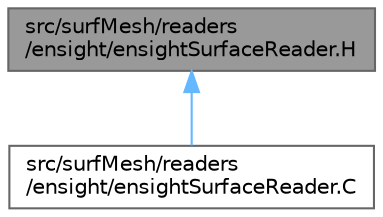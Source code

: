 digraph "src/surfMesh/readers/ensight/ensightSurfaceReader.H"
{
 // LATEX_PDF_SIZE
  bgcolor="transparent";
  edge [fontname=Helvetica,fontsize=10,labelfontname=Helvetica,labelfontsize=10];
  node [fontname=Helvetica,fontsize=10,shape=box,height=0.2,width=0.4];
  Node1 [id="Node000001",label="src/surfMesh/readers\l/ensight/ensightSurfaceReader.H",height=0.2,width=0.4,color="gray40", fillcolor="grey60", style="filled", fontcolor="black",tooltip=" "];
  Node1 -> Node2 [id="edge1_Node000001_Node000002",dir="back",color="steelblue1",style="solid",tooltip=" "];
  Node2 [id="Node000002",label="src/surfMesh/readers\l/ensight/ensightSurfaceReader.C",height=0.2,width=0.4,color="grey40", fillcolor="white", style="filled",URL="$ensightSurfaceReader_8C.html",tooltip=" "];
}
